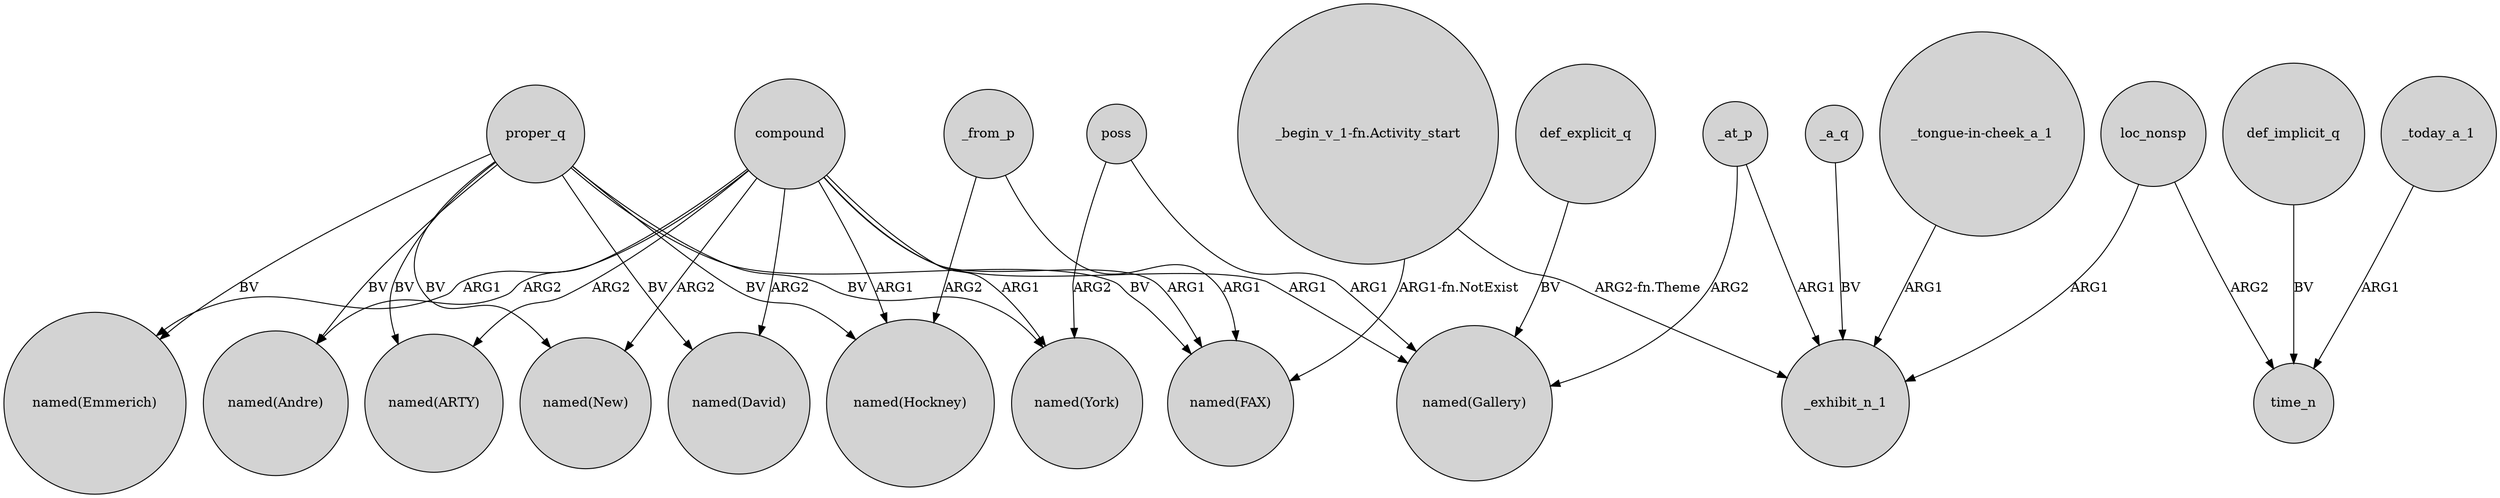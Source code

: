 digraph {
	node [shape=circle style=filled]
	compound -> "named(Hockney)" [label=ARG1]
	compound -> "named(New)" [label=ARG2]
	_today_a_1 -> time_n [label=ARG1]
	"_begin_v_1-fn.Activity_start" -> "named(FAX)" [label="ARG1-fn.NotExist"]
	proper_q -> "named(Hockney)" [label=BV]
	proper_q -> "named(Emmerich)" [label=BV]
	proper_q -> "named(New)" [label=BV]
	"_tongue-in-cheek_a_1" -> _exhibit_n_1 [label=ARG1]
	proper_q -> "named(FAX)" [label=BV]
	compound -> "named(Andre)" [label=ARG2]
	_from_p -> "named(FAX)" [label=ARG1]
	poss -> "named(Gallery)" [label=ARG1]
	compound -> "named(Gallery)" [label=ARG1]
	loc_nonsp -> time_n [label=ARG2]
	poss -> "named(York)" [label=ARG2]
	compound -> "named(York)" [label=ARG1]
	loc_nonsp -> _exhibit_n_1 [label=ARG1]
	def_explicit_q -> "named(Gallery)" [label=BV]
	proper_q -> "named(ARTY)" [label=BV]
	compound -> "named(David)" [label=ARG2]
	compound -> "named(FAX)" [label=ARG1]
	_from_p -> "named(Hockney)" [label=ARG2]
	_at_p -> _exhibit_n_1 [label=ARG1]
	compound -> "named(ARTY)" [label=ARG2]
	_a_q -> _exhibit_n_1 [label=BV]
	_at_p -> "named(Gallery)" [label=ARG2]
	proper_q -> "named(David)" [label=BV]
	proper_q -> "named(York)" [label=BV]
	compound -> "named(Emmerich)" [label=ARG1]
	proper_q -> "named(Andre)" [label=BV]
	def_implicit_q -> time_n [label=BV]
	"_begin_v_1-fn.Activity_start" -> _exhibit_n_1 [label="ARG2-fn.Theme"]
}
